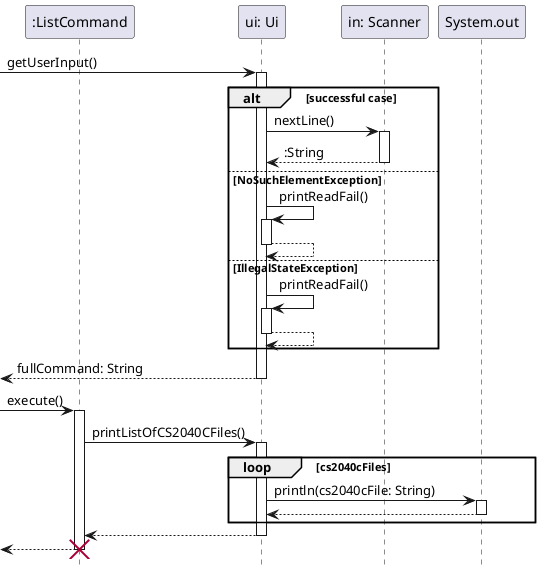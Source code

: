 @startuml
hide footbox

participant ":ListCommand" as ListCommand
participant "ui: Ui" as Ui
participant "in: Scanner" as Scanner
participant "System.out" as System

-> Ui: getUserInput()
activate Ui
alt successful case
    Ui -> Scanner: nextLine()
    activate Scanner
    return :String
else NoSuchElementException
    Ui -> Ui : printReadFail()
    activate Ui
    return
else IllegalStateException
    Ui -> Ui : printReadFail()
    activate Ui
    return
end
return fullCommand: String

-> ListCommand: execute()
activate ListCommand
    ListCommand -> Ui: printListOfCS2040CFiles()
    activate Ui
        loop cs2040cFiles
            Ui -> System: println(cs2040cFile: String)
            activate System
            return
        end
    return
return

destroy ListCommand

@enduml
